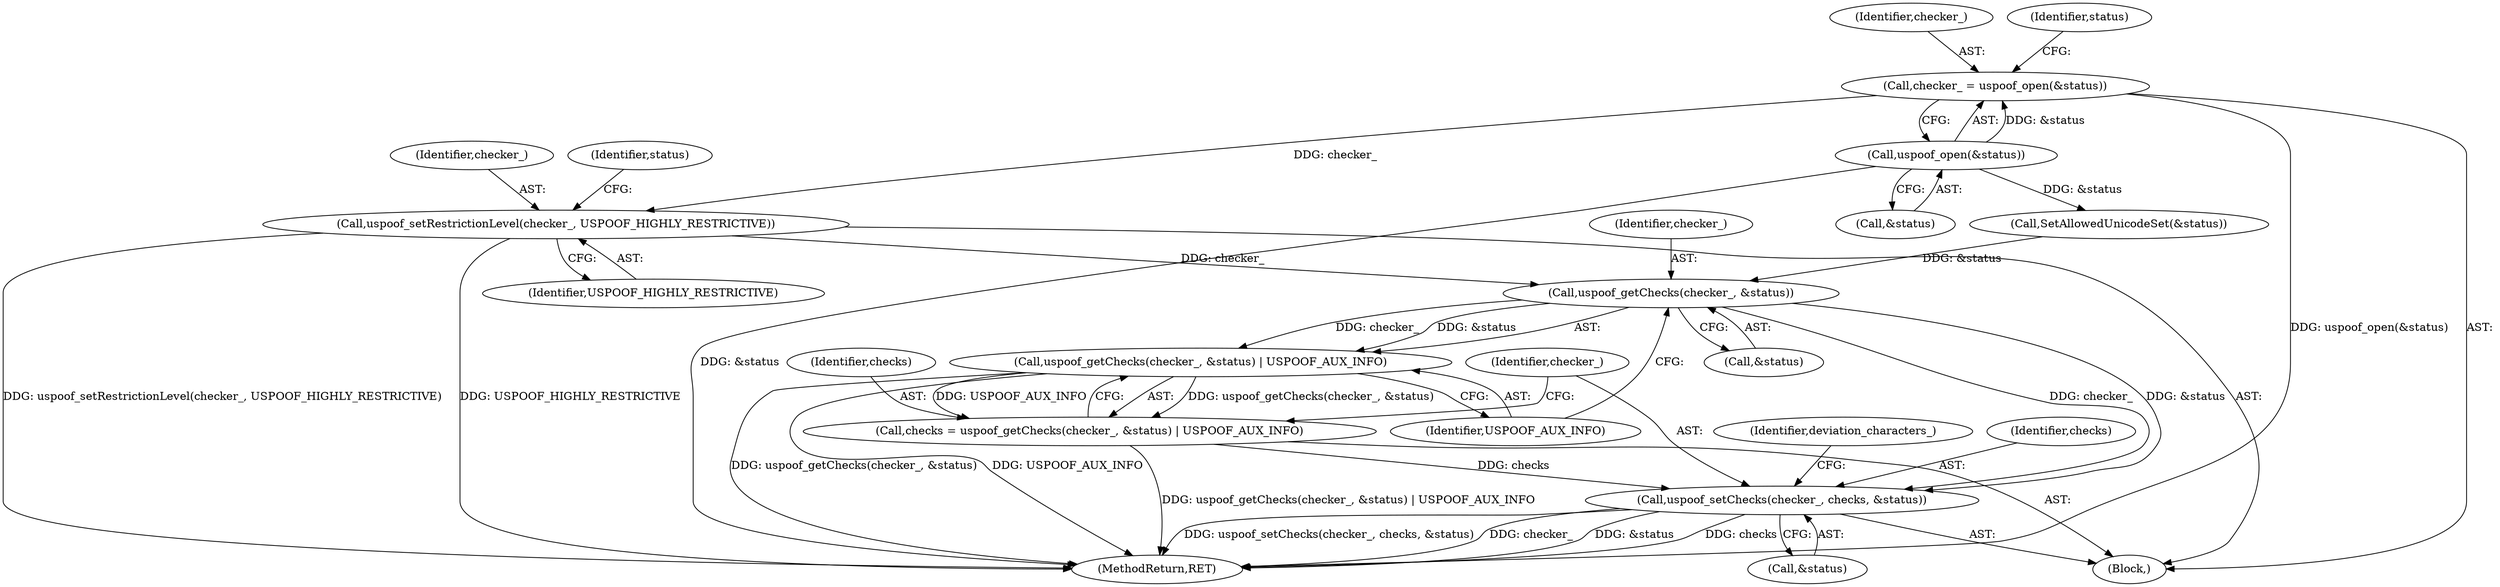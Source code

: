 digraph "0_Chrome_b3f0207c14fccc11aaa9d4975ebe46554ad289cb@API" {
"1000118" [label="(Call,checker_ = uspoof_open(&status))"];
"1000120" [label="(Call,uspoof_open(&status))"];
"1000131" [label="(Call,uspoof_setRestrictionLevel(checker_, USPOOF_HIGHLY_RESTRICTIVE))"];
"1000141" [label="(Call,uspoof_getChecks(checker_, &status))"];
"1000140" [label="(Call,uspoof_getChecks(checker_, &status) | USPOOF_AUX_INFO)"];
"1000138" [label="(Call,checks = uspoof_getChecks(checker_, &status) | USPOOF_AUX_INFO)"];
"1000146" [label="(Call,uspoof_setChecks(checker_, checks, &status))"];
"1000141" [label="(Call,uspoof_getChecks(checker_, &status))"];
"1000142" [label="(Identifier,checker_)"];
"1000119" [label="(Identifier,checker_)"];
"1000138" [label="(Call,checks = uspoof_getChecks(checker_, &status) | USPOOF_AUX_INFO)"];
"1000140" [label="(Call,uspoof_getChecks(checker_, &status) | USPOOF_AUX_INFO)"];
"1000118" [label="(Call,checker_ = uspoof_open(&status))"];
"1000136" [label="(Identifier,status)"];
"1000113" [label="(Block,)"];
"1000147" [label="(Identifier,checker_)"];
"1000131" [label="(Call,uspoof_setRestrictionLevel(checker_, USPOOF_HIGHLY_RESTRICTIVE))"];
"1000133" [label="(Identifier,USPOOF_HIGHLY_RESTRICTIVE)"];
"1000230" [label="(MethodReturn,RET)"];
"1000134" [label="(Call,SetAllowedUnicodeSet(&status))"];
"1000145" [label="(Identifier,USPOOF_AUX_INFO)"];
"1000149" [label="(Call,&status)"];
"1000152" [label="(Identifier,deviation_characters_)"];
"1000132" [label="(Identifier,checker_)"];
"1000125" [label="(Identifier,status)"];
"1000139" [label="(Identifier,checks)"];
"1000120" [label="(Call,uspoof_open(&status))"];
"1000148" [label="(Identifier,checks)"];
"1000146" [label="(Call,uspoof_setChecks(checker_, checks, &status))"];
"1000143" [label="(Call,&status)"];
"1000121" [label="(Call,&status)"];
"1000118" -> "1000113"  [label="AST: "];
"1000118" -> "1000120"  [label="CFG: "];
"1000119" -> "1000118"  [label="AST: "];
"1000120" -> "1000118"  [label="AST: "];
"1000125" -> "1000118"  [label="CFG: "];
"1000118" -> "1000230"  [label="DDG: uspoof_open(&status)"];
"1000120" -> "1000118"  [label="DDG: &status"];
"1000118" -> "1000131"  [label="DDG: checker_"];
"1000120" -> "1000121"  [label="CFG: "];
"1000121" -> "1000120"  [label="AST: "];
"1000120" -> "1000230"  [label="DDG: &status"];
"1000120" -> "1000134"  [label="DDG: &status"];
"1000131" -> "1000113"  [label="AST: "];
"1000131" -> "1000133"  [label="CFG: "];
"1000132" -> "1000131"  [label="AST: "];
"1000133" -> "1000131"  [label="AST: "];
"1000136" -> "1000131"  [label="CFG: "];
"1000131" -> "1000230"  [label="DDG: USPOOF_HIGHLY_RESTRICTIVE"];
"1000131" -> "1000230"  [label="DDG: uspoof_setRestrictionLevel(checker_, USPOOF_HIGHLY_RESTRICTIVE)"];
"1000131" -> "1000141"  [label="DDG: checker_"];
"1000141" -> "1000140"  [label="AST: "];
"1000141" -> "1000143"  [label="CFG: "];
"1000142" -> "1000141"  [label="AST: "];
"1000143" -> "1000141"  [label="AST: "];
"1000145" -> "1000141"  [label="CFG: "];
"1000141" -> "1000140"  [label="DDG: checker_"];
"1000141" -> "1000140"  [label="DDG: &status"];
"1000134" -> "1000141"  [label="DDG: &status"];
"1000141" -> "1000146"  [label="DDG: checker_"];
"1000141" -> "1000146"  [label="DDG: &status"];
"1000140" -> "1000138"  [label="AST: "];
"1000140" -> "1000145"  [label="CFG: "];
"1000145" -> "1000140"  [label="AST: "];
"1000138" -> "1000140"  [label="CFG: "];
"1000140" -> "1000230"  [label="DDG: uspoof_getChecks(checker_, &status)"];
"1000140" -> "1000230"  [label="DDG: USPOOF_AUX_INFO"];
"1000140" -> "1000138"  [label="DDG: uspoof_getChecks(checker_, &status)"];
"1000140" -> "1000138"  [label="DDG: USPOOF_AUX_INFO"];
"1000138" -> "1000113"  [label="AST: "];
"1000139" -> "1000138"  [label="AST: "];
"1000147" -> "1000138"  [label="CFG: "];
"1000138" -> "1000230"  [label="DDG: uspoof_getChecks(checker_, &status) | USPOOF_AUX_INFO"];
"1000138" -> "1000146"  [label="DDG: checks"];
"1000146" -> "1000113"  [label="AST: "];
"1000146" -> "1000149"  [label="CFG: "];
"1000147" -> "1000146"  [label="AST: "];
"1000148" -> "1000146"  [label="AST: "];
"1000149" -> "1000146"  [label="AST: "];
"1000152" -> "1000146"  [label="CFG: "];
"1000146" -> "1000230"  [label="DDG: &status"];
"1000146" -> "1000230"  [label="DDG: checks"];
"1000146" -> "1000230"  [label="DDG: uspoof_setChecks(checker_, checks, &status)"];
"1000146" -> "1000230"  [label="DDG: checker_"];
}
